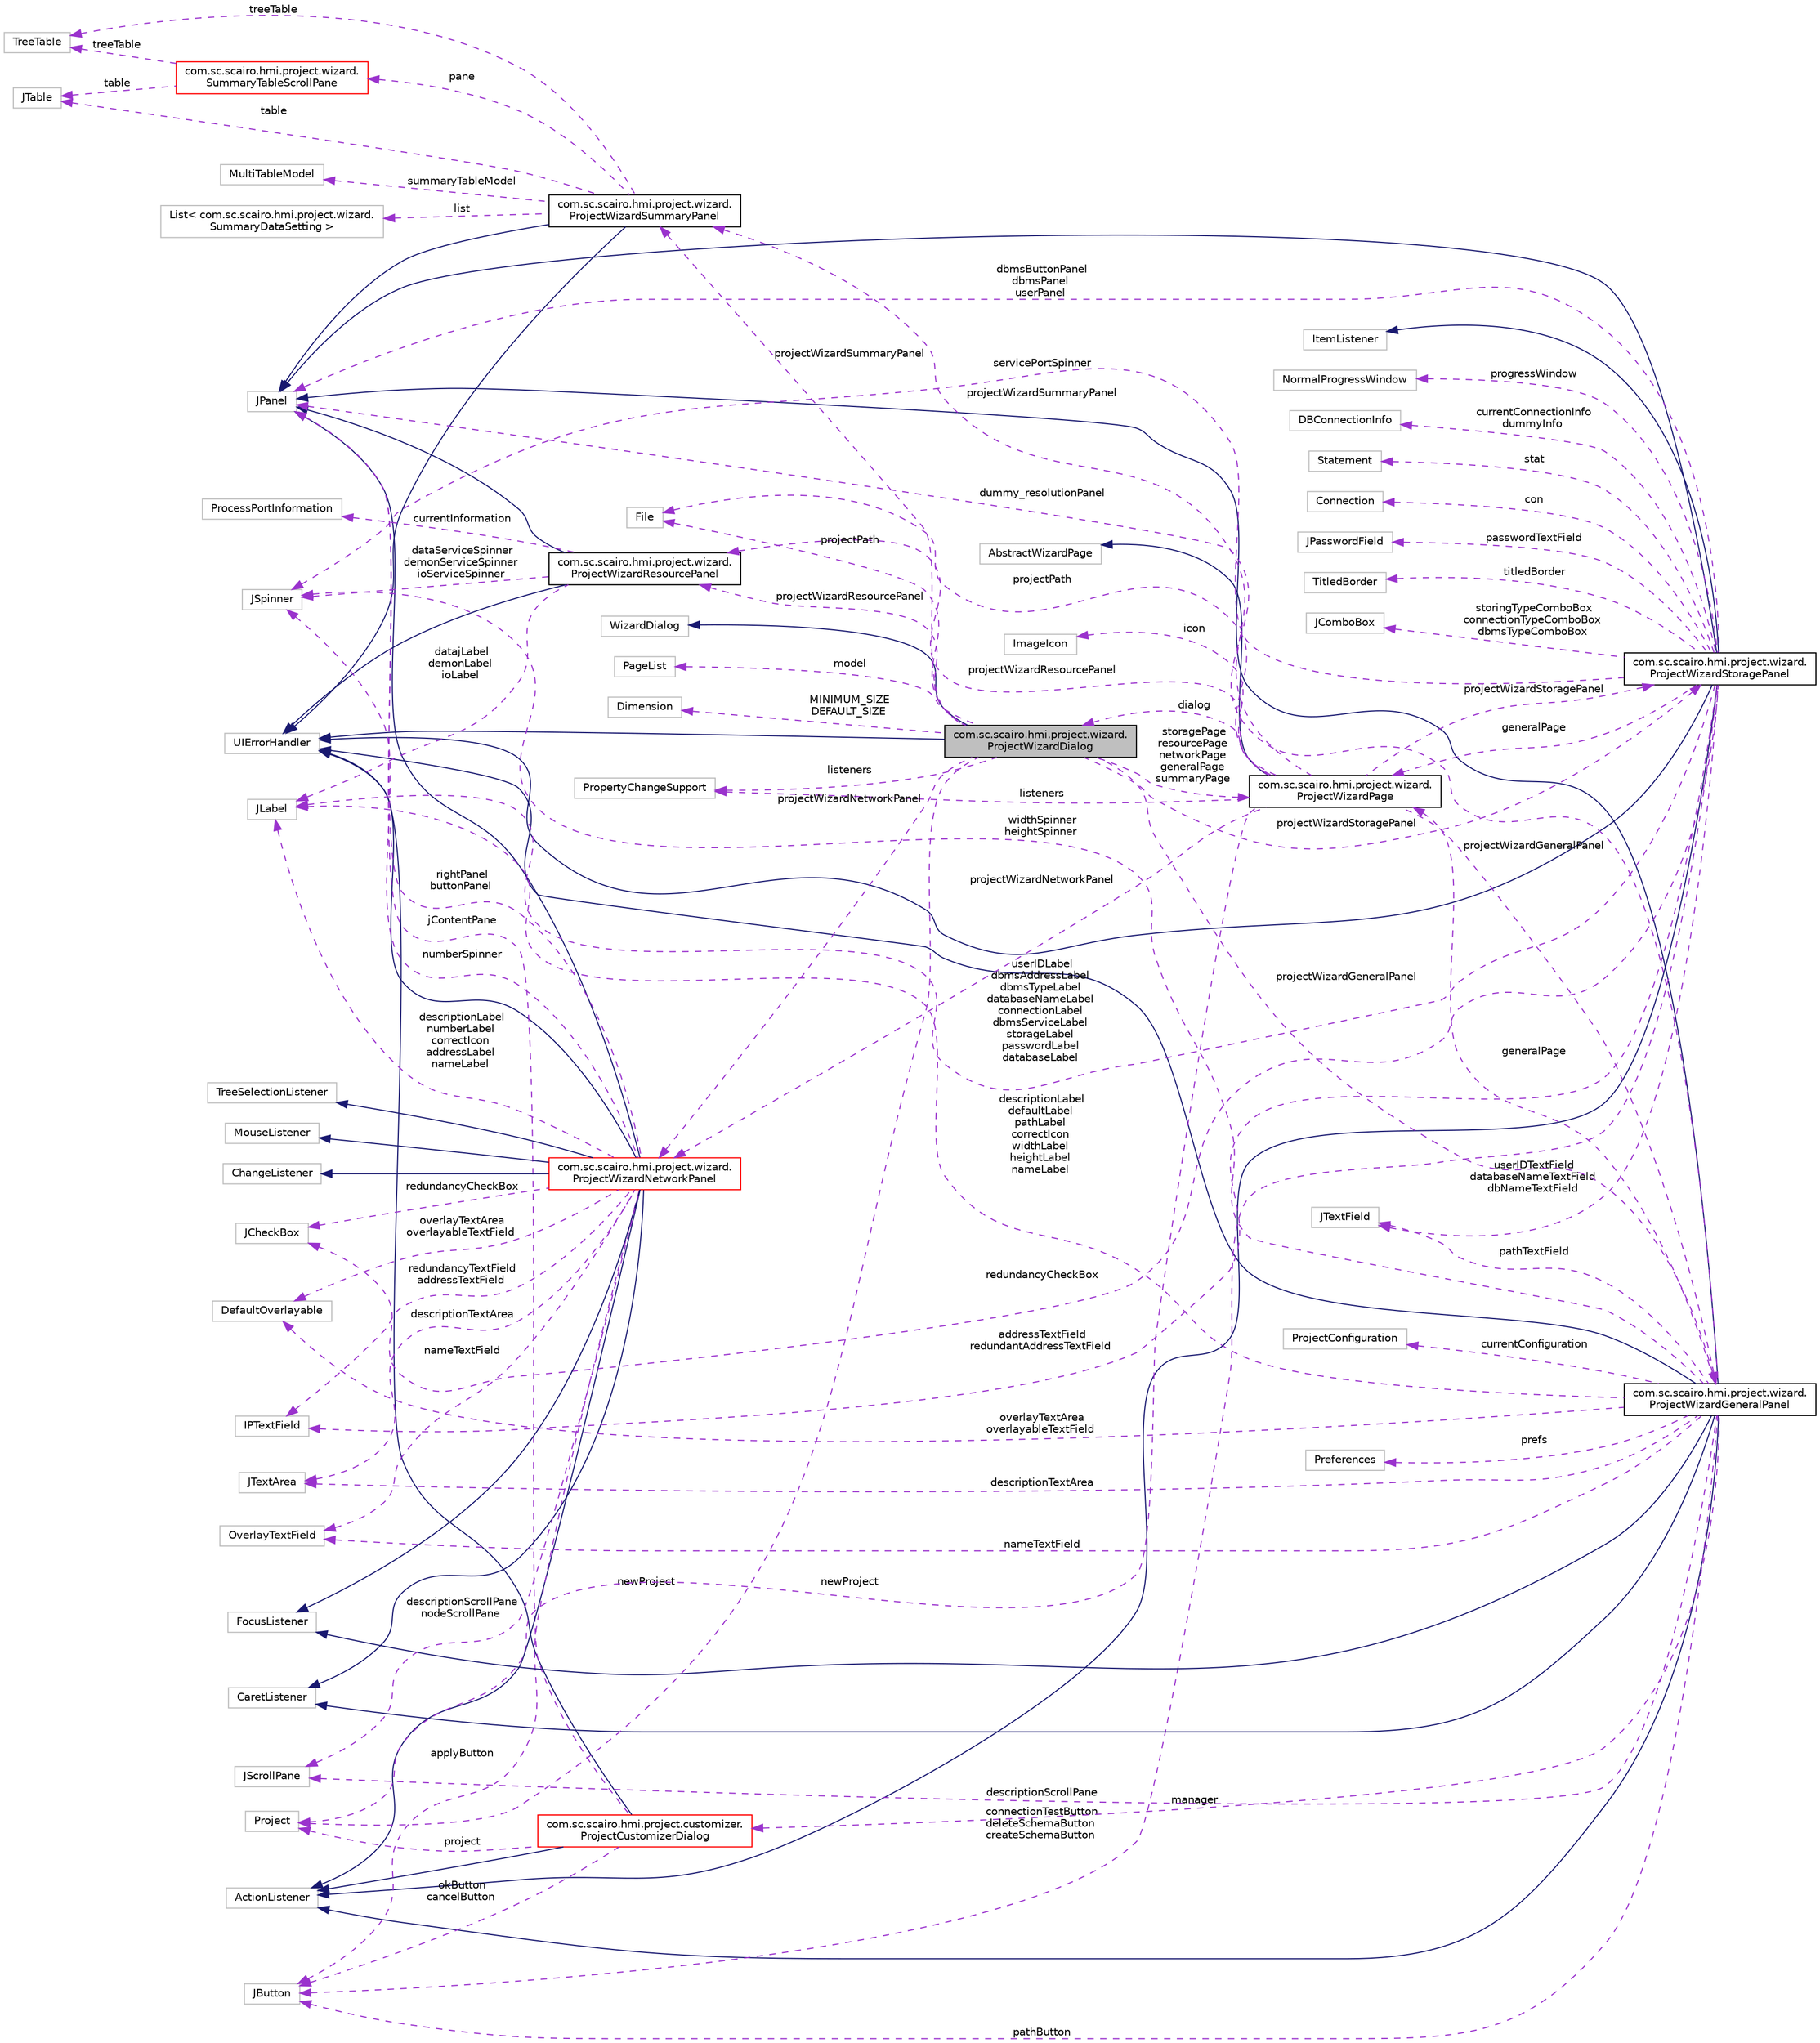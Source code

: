 digraph "com.sc.scairo.hmi.project.wizard.ProjectWizardDialog"
{
 // LATEX_PDF_SIZE
  edge [fontname="Helvetica",fontsize="10",labelfontname="Helvetica",labelfontsize="10"];
  node [fontname="Helvetica",fontsize="10",shape=record];
  rankdir="LR";
  Node1 [label="com.sc.scairo.hmi.project.wizard.\lProjectWizardDialog",height=0.2,width=0.4,color="black", fillcolor="grey75", style="filled", fontcolor="black",tooltip=" "];
  Node2 -> Node1 [dir="back",color="midnightblue",fontsize="10",style="solid",fontname="Helvetica"];
  Node2 [label="WizardDialog",height=0.2,width=0.4,color="grey75", fillcolor="white", style="filled",tooltip=" "];
  Node3 -> Node1 [dir="back",color="midnightblue",fontsize="10",style="solid",fontname="Helvetica"];
  Node3 [label="UIErrorHandler",height=0.2,width=0.4,color="grey75", fillcolor="white", style="filled",tooltip=" "];
  Node4 -> Node1 [dir="back",color="darkorchid3",fontsize="10",style="dashed",label=" storagePage\nresourcePage\nnetworkPage\ngeneralPage\nsummaryPage" ,fontname="Helvetica"];
  Node4 [label="com.sc.scairo.hmi.project.wizard.\lProjectWizardPage",height=0.2,width=0.4,color="black", fillcolor="white", style="filled",URL="$classcom_1_1sc_1_1scairo_1_1hmi_1_1project_1_1wizard_1_1_project_wizard_page.html",tooltip=" "];
  Node5 -> Node4 [dir="back",color="midnightblue",fontsize="10",style="solid",fontname="Helvetica"];
  Node5 [label="AbstractWizardPage",height=0.2,width=0.4,color="grey75", fillcolor="white", style="filled",tooltip=" "];
  Node6 -> Node4 [dir="back",color="darkorchid3",fontsize="10",style="dashed",label=" projectWizardResourcePanel" ,fontname="Helvetica"];
  Node6 [label="com.sc.scairo.hmi.project.wizard.\lProjectWizardResourcePanel",height=0.2,width=0.4,color="black", fillcolor="white", style="filled",URL="$classcom_1_1sc_1_1scairo_1_1hmi_1_1project_1_1wizard_1_1_project_wizard_resource_panel.html",tooltip=" "];
  Node7 -> Node6 [dir="back",color="midnightblue",fontsize="10",style="solid",fontname="Helvetica"];
  Node7 [label="JPanel",height=0.2,width=0.4,color="grey75", fillcolor="white", style="filled",tooltip=" "];
  Node3 -> Node6 [dir="back",color="midnightblue",fontsize="10",style="solid",fontname="Helvetica"];
  Node8 -> Node6 [dir="back",color="darkorchid3",fontsize="10",style="dashed",label=" currentInformation" ,fontname="Helvetica"];
  Node8 [label="ProcessPortInformation",height=0.2,width=0.4,color="grey75", fillcolor="white", style="filled",tooltip=" "];
  Node9 -> Node6 [dir="back",color="darkorchid3",fontsize="10",style="dashed",label=" dataServiceSpinner\ndemonServiceSpinner\nioServiceSpinner" ,fontname="Helvetica"];
  Node9 [label="JSpinner",height=0.2,width=0.4,color="grey75", fillcolor="white", style="filled",tooltip=" "];
  Node10 -> Node6 [dir="back",color="darkorchid3",fontsize="10",style="dashed",label=" datajLabel\ndemonLabel\nioLabel" ,fontname="Helvetica"];
  Node10 [label="JLabel",height=0.2,width=0.4,color="grey75", fillcolor="white", style="filled",tooltip=" "];
  Node11 -> Node4 [dir="back",color="darkorchid3",fontsize="10",style="dashed",label=" projectWizardStoragePanel" ,fontname="Helvetica"];
  Node11 [label="com.sc.scairo.hmi.project.wizard.\lProjectWizardStoragePanel",height=0.2,width=0.4,color="black", fillcolor="white", style="filled",URL="$classcom_1_1sc_1_1scairo_1_1hmi_1_1project_1_1wizard_1_1_project_wizard_storage_panel.html",tooltip=" "];
  Node7 -> Node11 [dir="back",color="midnightblue",fontsize="10",style="solid",fontname="Helvetica"];
  Node12 -> Node11 [dir="back",color="midnightblue",fontsize="10",style="solid",fontname="Helvetica"];
  Node12 [label="ItemListener",height=0.2,width=0.4,color="grey75", fillcolor="white", style="filled",tooltip=" "];
  Node13 -> Node11 [dir="back",color="midnightblue",fontsize="10",style="solid",fontname="Helvetica"];
  Node13 [label="ActionListener",height=0.2,width=0.4,color="grey75", fillcolor="white", style="filled",tooltip=" "];
  Node3 -> Node11 [dir="back",color="midnightblue",fontsize="10",style="solid",fontname="Helvetica"];
  Node4 -> Node11 [dir="back",color="darkorchid3",fontsize="10",style="dashed",label=" generalPage" ,fontname="Helvetica"];
  Node14 -> Node11 [dir="back",color="darkorchid3",fontsize="10",style="dashed",label=" progressWindow" ,fontname="Helvetica"];
  Node14 [label="NormalProgressWindow",height=0.2,width=0.4,color="grey75", fillcolor="white", style="filled",tooltip=" "];
  Node15 -> Node11 [dir="back",color="darkorchid3",fontsize="10",style="dashed",label=" connectionTestButton\ndeleteSchemaButton\ncreateSchemaButton" ,fontname="Helvetica"];
  Node15 [label="JButton",height=0.2,width=0.4,color="grey75", fillcolor="white", style="filled",tooltip=" "];
  Node16 -> Node11 [dir="back",color="darkorchid3",fontsize="10",style="dashed",label=" redundancyCheckBox" ,fontname="Helvetica"];
  Node16 [label="JCheckBox",height=0.2,width=0.4,color="grey75", fillcolor="white", style="filled",tooltip=" "];
  Node17 -> Node11 [dir="back",color="darkorchid3",fontsize="10",style="dashed",label=" currentConnectionInfo\ndummyInfo" ,fontname="Helvetica"];
  Node17 [label="DBConnectionInfo",height=0.2,width=0.4,color="grey75", fillcolor="white", style="filled",tooltip=" "];
  Node18 -> Node11 [dir="back",color="darkorchid3",fontsize="10",style="dashed",label=" addressTextField\nredundantAddressTextField" ,fontname="Helvetica"];
  Node18 [label="IPTextField",height=0.2,width=0.4,color="grey75", fillcolor="white", style="filled",tooltip=" "];
  Node19 -> Node11 [dir="back",color="darkorchid3",fontsize="10",style="dashed",label=" userIDTextField\ndatabaseNameTextField\ndbNameTextField" ,fontname="Helvetica"];
  Node19 [label="JTextField",height=0.2,width=0.4,color="grey75", fillcolor="white", style="filled",tooltip=" "];
  Node20 -> Node11 [dir="back",color="darkorchid3",fontsize="10",style="dashed",label=" stat" ,fontname="Helvetica"];
  Node20 [label="Statement",height=0.2,width=0.4,color="grey75", fillcolor="white", style="filled",tooltip=" "];
  Node9 -> Node11 [dir="back",color="darkorchid3",fontsize="10",style="dashed",label=" servicePortSpinner" ,fontname="Helvetica"];
  Node21 -> Node11 [dir="back",color="darkorchid3",fontsize="10",style="dashed",label=" con" ,fontname="Helvetica"];
  Node21 [label="Connection",height=0.2,width=0.4,color="grey75", fillcolor="white", style="filled",tooltip=" "];
  Node22 -> Node11 [dir="back",color="darkorchid3",fontsize="10",style="dashed",label=" passwordTextField" ,fontname="Helvetica"];
  Node22 [label="JPasswordField",height=0.2,width=0.4,color="grey75", fillcolor="white", style="filled",tooltip=" "];
  Node23 -> Node11 [dir="back",color="darkorchid3",fontsize="10",style="dashed",label=" titledBorder" ,fontname="Helvetica"];
  Node23 [label="TitledBorder",height=0.2,width=0.4,color="grey75", fillcolor="white", style="filled",tooltip=" "];
  Node24 -> Node11 [dir="back",color="darkorchid3",fontsize="10",style="dashed",label=" storingTypeComboBox\nconnectionTypeComboBox\ndbmsTypeComboBox" ,fontname="Helvetica"];
  Node24 [label="JComboBox",height=0.2,width=0.4,color="grey75", fillcolor="white", style="filled",tooltip=" "];
  Node10 -> Node11 [dir="back",color="darkorchid3",fontsize="10",style="dashed",label=" userIDLabel\ndbmsAddressLabel\ndbmsTypeLabel\ndatabaseNameLabel\nconnectionLabel\ndbmsServiceLabel\nstorageLabel\npasswordLabel\ndatabaseLabel" ,fontname="Helvetica"];
  Node7 -> Node11 [dir="back",color="darkorchid3",fontsize="10",style="dashed",label=" dbmsButtonPanel\ndbmsPanel\nuserPanel" ,fontname="Helvetica"];
  Node25 -> Node4 [dir="back",color="darkorchid3",fontsize="10",style="dashed",label=" icon" ,fontname="Helvetica"];
  Node25 [label="ImageIcon",height=0.2,width=0.4,color="grey75", fillcolor="white", style="filled",tooltip=" "];
  Node26 -> Node4 [dir="back",color="darkorchid3",fontsize="10",style="dashed",label=" projectPath" ,fontname="Helvetica"];
  Node26 [label="File",height=0.2,width=0.4,color="grey75", fillcolor="white", style="filled",tooltip=" "];
  Node27 -> Node4 [dir="back",color="darkorchid3",fontsize="10",style="dashed",label=" projectWizardGeneralPanel" ,fontname="Helvetica"];
  Node27 [label="com.sc.scairo.hmi.project.wizard.\lProjectWizardGeneralPanel",height=0.2,width=0.4,color="black", fillcolor="white", style="filled",URL="$classcom_1_1sc_1_1scairo_1_1hmi_1_1project_1_1wizard_1_1_project_wizard_general_panel.html",tooltip=" "];
  Node7 -> Node27 [dir="back",color="midnightblue",fontsize="10",style="solid",fontname="Helvetica"];
  Node28 -> Node27 [dir="back",color="midnightblue",fontsize="10",style="solid",fontname="Helvetica"];
  Node28 [label="FocusListener",height=0.2,width=0.4,color="grey75", fillcolor="white", style="filled",tooltip=" "];
  Node29 -> Node27 [dir="back",color="midnightblue",fontsize="10",style="solid",fontname="Helvetica"];
  Node29 [label="CaretListener",height=0.2,width=0.4,color="grey75", fillcolor="white", style="filled",tooltip=" "];
  Node13 -> Node27 [dir="back",color="midnightblue",fontsize="10",style="solid",fontname="Helvetica"];
  Node3 -> Node27 [dir="back",color="midnightblue",fontsize="10",style="solid",fontname="Helvetica"];
  Node4 -> Node27 [dir="back",color="darkorchid3",fontsize="10",style="dashed",label=" generalPage" ,fontname="Helvetica"];
  Node30 -> Node27 [dir="back",color="darkorchid3",fontsize="10",style="dashed",label=" overlayTextArea\noverlayableTextField" ,fontname="Helvetica"];
  Node30 [label="DefaultOverlayable",height=0.2,width=0.4,color="grey75", fillcolor="white", style="filled",tooltip=" "];
  Node31 -> Node27 [dir="back",color="darkorchid3",fontsize="10",style="dashed",label=" prefs" ,fontname="Helvetica"];
  Node31 [label="Preferences",height=0.2,width=0.4,color="grey75", fillcolor="white", style="filled",tooltip=" "];
  Node15 -> Node27 [dir="back",color="darkorchid3",fontsize="10",style="dashed",label=" pathButton" ,fontname="Helvetica"];
  Node32 -> Node27 [dir="back",color="darkorchid3",fontsize="10",style="dashed",label=" descriptionTextArea" ,fontname="Helvetica"];
  Node32 [label="JTextArea",height=0.2,width=0.4,color="grey75", fillcolor="white", style="filled",tooltip=" "];
  Node19 -> Node27 [dir="back",color="darkorchid3",fontsize="10",style="dashed",label=" pathTextField" ,fontname="Helvetica"];
  Node33 -> Node27 [dir="back",color="darkorchid3",fontsize="10",style="dashed",label=" manager" ,fontname="Helvetica"];
  Node33 [label="com.sc.scairo.hmi.project.customizer.\lProjectCustomizerDialog",height=0.2,width=0.4,color="red", fillcolor="white", style="filled",URL="$classcom_1_1sc_1_1scairo_1_1hmi_1_1project_1_1customizer_1_1_project_customizer_dialog.html",tooltip=" "];
  Node13 -> Node33 [dir="back",color="midnightblue",fontsize="10",style="solid",fontname="Helvetica"];
  Node3 -> Node33 [dir="back",color="midnightblue",fontsize="10",style="solid",fontname="Helvetica"];
  Node15 -> Node33 [dir="back",color="darkorchid3",fontsize="10",style="dashed",label=" okButton\ncancelButton" ,fontname="Helvetica"];
  Node43 -> Node33 [dir="back",color="darkorchid3",fontsize="10",style="dashed",label=" project" ,fontname="Helvetica"];
  Node43 [label="Project",height=0.2,width=0.4,color="grey75", fillcolor="white", style="filled",tooltip=" "];
  Node7 -> Node33 [dir="back",color="darkorchid3",fontsize="10",style="dashed",label=" jContentPane" ,fontname="Helvetica"];
  Node9 -> Node27 [dir="back",color="darkorchid3",fontsize="10",style="dashed",label=" widthSpinner\nheightSpinner" ,fontname="Helvetica"];
  Node39 -> Node27 [dir="back",color="darkorchid3",fontsize="10",style="dashed",label=" nameTextField" ,fontname="Helvetica"];
  Node39 [label="OverlayTextField",height=0.2,width=0.4,color="grey75", fillcolor="white", style="filled",tooltip=" "];
  Node10 -> Node27 [dir="back",color="darkorchid3",fontsize="10",style="dashed",label=" descriptionLabel\ndefaultLabel\npathLabel\ncorrectIcon\nwidthLabel\nheightLabel\nnameLabel" ,fontname="Helvetica"];
  Node7 -> Node27 [dir="back",color="darkorchid3",fontsize="10",style="dashed",label=" dummy_resolutionPanel" ,fontname="Helvetica"];
  Node40 -> Node27 [dir="back",color="darkorchid3",fontsize="10",style="dashed",label=" descriptionScrollPane" ,fontname="Helvetica"];
  Node40 [label="JScrollPane",height=0.2,width=0.4,color="grey75", fillcolor="white", style="filled",tooltip=" "];
  Node37 -> Node27 [dir="back",color="darkorchid3",fontsize="10",style="dashed",label=" currentConfiguration" ,fontname="Helvetica"];
  Node37 [label="ProjectConfiguration",height=0.2,width=0.4,color="grey75", fillcolor="white", style="filled",tooltip=" "];
  Node44 -> Node4 [dir="back",color="darkorchid3",fontsize="10",style="dashed",label=" projectWizardSummaryPanel" ,fontname="Helvetica"];
  Node44 [label="com.sc.scairo.hmi.project.wizard.\lProjectWizardSummaryPanel",height=0.2,width=0.4,color="black", fillcolor="white", style="filled",URL="$classcom_1_1sc_1_1scairo_1_1hmi_1_1project_1_1wizard_1_1_project_wizard_summary_panel.html",tooltip=" "];
  Node7 -> Node44 [dir="back",color="midnightblue",fontsize="10",style="solid",fontname="Helvetica"];
  Node3 -> Node44 [dir="back",color="midnightblue",fontsize="10",style="solid",fontname="Helvetica"];
  Node45 -> Node44 [dir="back",color="darkorchid3",fontsize="10",style="dashed",label=" pane" ,fontname="Helvetica"];
  Node45 [label="com.sc.scairo.hmi.project.wizard.\lSummaryTableScrollPane",height=0.2,width=0.4,color="red", fillcolor="white", style="filled",URL="$classcom_1_1sc_1_1scairo_1_1hmi_1_1project_1_1wizard_1_1_summary_table_scroll_pane.html",tooltip=" "];
  Node47 -> Node45 [dir="back",color="darkorchid3",fontsize="10",style="dashed",label=" treeTable" ,fontname="Helvetica"];
  Node47 [label="TreeTable",height=0.2,width=0.4,color="grey75", fillcolor="white", style="filled",tooltip=" "];
  Node48 -> Node45 [dir="back",color="darkorchid3",fontsize="10",style="dashed",label=" table" ,fontname="Helvetica"];
  Node48 [label="JTable",height=0.2,width=0.4,color="grey75", fillcolor="white", style="filled",tooltip=" "];
  Node47 -> Node44 [dir="back",color="darkorchid3",fontsize="10",style="dashed",label=" treeTable" ,fontname="Helvetica"];
  Node49 -> Node44 [dir="back",color="darkorchid3",fontsize="10",style="dashed",label=" summaryTableModel" ,fontname="Helvetica"];
  Node49 [label="MultiTableModel",height=0.2,width=0.4,color="grey75", fillcolor="white", style="filled",tooltip=" "];
  Node50 -> Node44 [dir="back",color="darkorchid3",fontsize="10",style="dashed",label=" list" ,fontname="Helvetica"];
  Node50 [label="List\< com.sc.scairo.hmi.project.wizard.\lSummaryDataSetting \>",height=0.2,width=0.4,color="grey75", fillcolor="white", style="filled",tooltip=" "];
  Node48 -> Node44 [dir="back",color="darkorchid3",fontsize="10",style="dashed",label=" table" ,fontname="Helvetica"];
  Node43 -> Node4 [dir="back",color="darkorchid3",fontsize="10",style="dashed",label=" newProject" ,fontname="Helvetica"];
  Node1 -> Node4 [dir="back",color="darkorchid3",fontsize="10",style="dashed",label=" dialog" ,fontname="Helvetica"];
  Node51 -> Node4 [dir="back",color="darkorchid3",fontsize="10",style="dashed",label=" listeners" ,fontname="Helvetica"];
  Node51 [label="PropertyChangeSupport",height=0.2,width=0.4,color="grey75", fillcolor="white", style="filled",tooltip=" "];
  Node52 -> Node4 [dir="back",color="darkorchid3",fontsize="10",style="dashed",label=" projectWizardNetworkPanel" ,fontname="Helvetica"];
  Node52 [label="com.sc.scairo.hmi.project.wizard.\lProjectWizardNetworkPanel",height=0.2,width=0.4,color="red", fillcolor="white", style="filled",URL="$classcom_1_1sc_1_1scairo_1_1hmi_1_1project_1_1wizard_1_1_project_wizard_network_panel.html",tooltip=" "];
  Node7 -> Node52 [dir="back",color="midnightblue",fontsize="10",style="solid",fontname="Helvetica"];
  Node13 -> Node52 [dir="back",color="midnightblue",fontsize="10",style="solid",fontname="Helvetica"];
  Node53 -> Node52 [dir="back",color="midnightblue",fontsize="10",style="solid",fontname="Helvetica"];
  Node53 [label="TreeSelectionListener",height=0.2,width=0.4,color="grey75", fillcolor="white", style="filled",tooltip=" "];
  Node54 -> Node52 [dir="back",color="midnightblue",fontsize="10",style="solid",fontname="Helvetica"];
  Node54 [label="MouseListener",height=0.2,width=0.4,color="grey75", fillcolor="white", style="filled",tooltip=" "];
  Node55 -> Node52 [dir="back",color="midnightblue",fontsize="10",style="solid",fontname="Helvetica"];
  Node55 [label="ChangeListener",height=0.2,width=0.4,color="grey75", fillcolor="white", style="filled",tooltip=" "];
  Node28 -> Node52 [dir="back",color="midnightblue",fontsize="10",style="solid",fontname="Helvetica"];
  Node29 -> Node52 [dir="back",color="midnightblue",fontsize="10",style="solid",fontname="Helvetica"];
  Node3 -> Node52 [dir="back",color="midnightblue",fontsize="10",style="solid",fontname="Helvetica"];
  Node30 -> Node52 [dir="back",color="darkorchid3",fontsize="10",style="dashed",label=" overlayTextArea\noverlayableTextField" ,fontname="Helvetica"];
  Node15 -> Node52 [dir="back",color="darkorchid3",fontsize="10",style="dashed",label=" applyButton" ,fontname="Helvetica"];
  Node16 -> Node52 [dir="back",color="darkorchid3",fontsize="10",style="dashed",label=" redundancyCheckBox" ,fontname="Helvetica"];
  Node32 -> Node52 [dir="back",color="darkorchid3",fontsize="10",style="dashed",label=" descriptionTextArea" ,fontname="Helvetica"];
  Node18 -> Node52 [dir="back",color="darkorchid3",fontsize="10",style="dashed",label=" redundancyTextField\naddressTextField" ,fontname="Helvetica"];
  Node9 -> Node52 [dir="back",color="darkorchid3",fontsize="10",style="dashed",label=" numberSpinner" ,fontname="Helvetica"];
  Node39 -> Node52 [dir="back",color="darkorchid3",fontsize="10",style="dashed",label=" nameTextField" ,fontname="Helvetica"];
  Node10 -> Node52 [dir="back",color="darkorchid3",fontsize="10",style="dashed",label=" descriptionLabel\nnumberLabel\ncorrectIcon\naddressLabel\nnameLabel" ,fontname="Helvetica"];
  Node7 -> Node52 [dir="back",color="darkorchid3",fontsize="10",style="dashed",label=" rightPanel\nbuttonPanel" ,fontname="Helvetica"];
  Node40 -> Node52 [dir="back",color="darkorchid3",fontsize="10",style="dashed",label=" descriptionScrollPane\nnodeScrollPane" ,fontname="Helvetica"];
  Node6 -> Node1 [dir="back",color="darkorchid3",fontsize="10",style="dashed",label=" projectWizardResourcePanel" ,fontname="Helvetica"];
  Node11 -> Node1 [dir="back",color="darkorchid3",fontsize="10",style="dashed",label=" projectWizardStoragePanel" ,fontname="Helvetica"];
  Node63 -> Node1 [dir="back",color="darkorchid3",fontsize="10",style="dashed",label=" model" ,fontname="Helvetica"];
  Node63 [label="PageList",height=0.2,width=0.4,color="grey75", fillcolor="white", style="filled",tooltip=" "];
  Node26 -> Node1 [dir="back",color="darkorchid3",fontsize="10",style="dashed",label=" projectPath" ,fontname="Helvetica"];
  Node27 -> Node1 [dir="back",color="darkorchid3",fontsize="10",style="dashed",label=" projectWizardGeneralPanel" ,fontname="Helvetica"];
  Node64 -> Node1 [dir="back",color="darkorchid3",fontsize="10",style="dashed",label=" MINIMUM_SIZE\nDEFAULT_SIZE" ,fontname="Helvetica"];
  Node64 [label="Dimension",height=0.2,width=0.4,color="grey75", fillcolor="white", style="filled",tooltip=" "];
  Node44 -> Node1 [dir="back",color="darkorchid3",fontsize="10",style="dashed",label=" projectWizardSummaryPanel" ,fontname="Helvetica"];
  Node43 -> Node1 [dir="back",color="darkorchid3",fontsize="10",style="dashed",label=" newProject" ,fontname="Helvetica"];
  Node51 -> Node1 [dir="back",color="darkorchid3",fontsize="10",style="dashed",label=" listeners" ,fontname="Helvetica"];
  Node52 -> Node1 [dir="back",color="darkorchid3",fontsize="10",style="dashed",label=" projectWizardNetworkPanel" ,fontname="Helvetica"];
}
